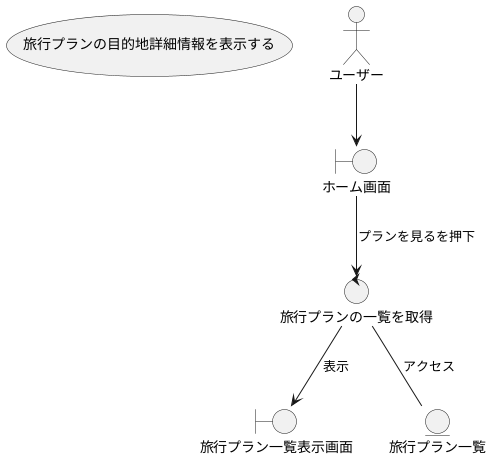 @startuml

usecase 旅行プランの目的地詳細情報を表示する

actor ユーザー

boundary ホーム画面
boundary 旅行プラン一覧表示画面

control 旅行プランの一覧を取得

entity 旅行プラン一覧

ユーザー --> ホーム画面
ホーム画面 --> 旅行プランの一覧を取得 : プランを見るを押下
旅行プランの一覧を取得 -- 旅行プラン一覧 : アクセス
旅行プランの一覧を取得 --> 旅行プラン一覧表示画面 : 表示

@enduml